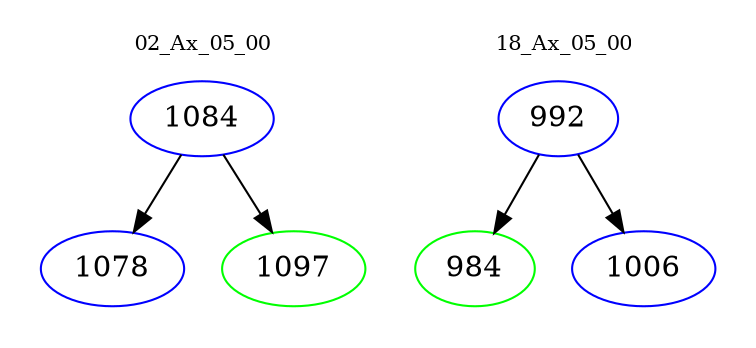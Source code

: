 digraph{
subgraph cluster_0 {
color = white
label = "02_Ax_05_00";
fontsize=10;
T0_1084 [label="1084", color="blue"]
T0_1084 -> T0_1078 [color="black"]
T0_1078 [label="1078", color="blue"]
T0_1084 -> T0_1097 [color="black"]
T0_1097 [label="1097", color="green"]
}
subgraph cluster_1 {
color = white
label = "18_Ax_05_00";
fontsize=10;
T1_992 [label="992", color="blue"]
T1_992 -> T1_984 [color="black"]
T1_984 [label="984", color="green"]
T1_992 -> T1_1006 [color="black"]
T1_1006 [label="1006", color="blue"]
}
}
